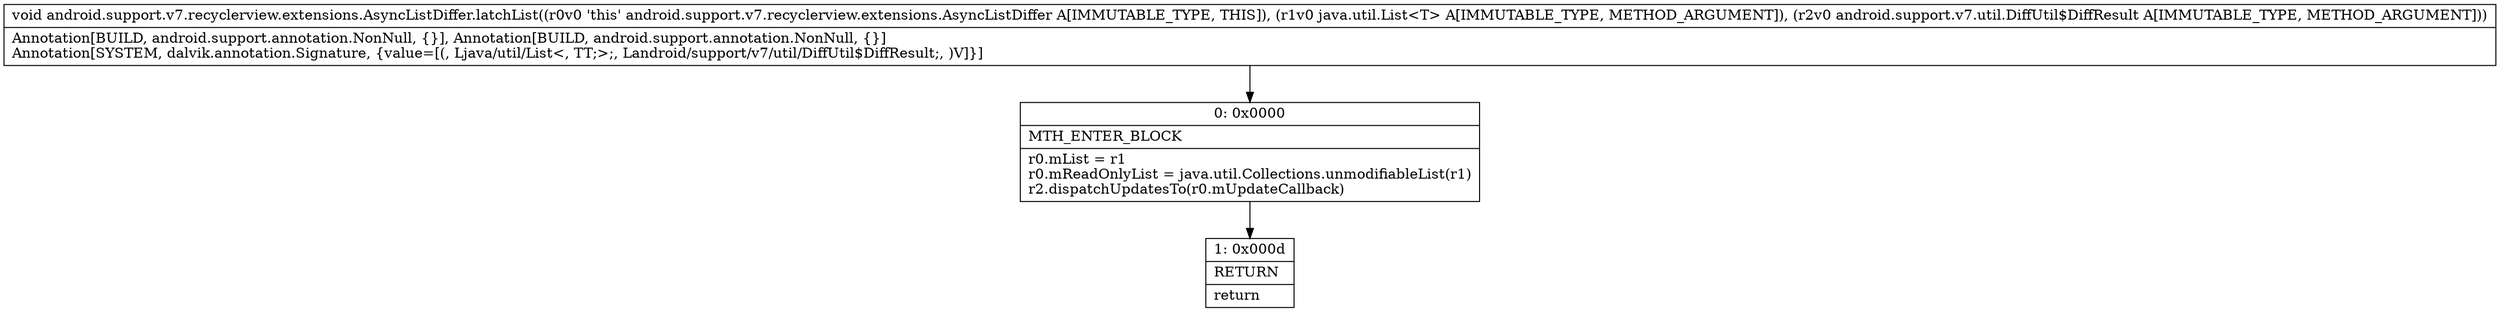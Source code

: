 digraph "CFG forandroid.support.v7.recyclerview.extensions.AsyncListDiffer.latchList(Ljava\/util\/List;Landroid\/support\/v7\/util\/DiffUtil$DiffResult;)V" {
Node_0 [shape=record,label="{0\:\ 0x0000|MTH_ENTER_BLOCK\l|r0.mList = r1\lr0.mReadOnlyList = java.util.Collections.unmodifiableList(r1)\lr2.dispatchUpdatesTo(r0.mUpdateCallback)\l}"];
Node_1 [shape=record,label="{1\:\ 0x000d|RETURN\l|return\l}"];
MethodNode[shape=record,label="{void android.support.v7.recyclerview.extensions.AsyncListDiffer.latchList((r0v0 'this' android.support.v7.recyclerview.extensions.AsyncListDiffer A[IMMUTABLE_TYPE, THIS]), (r1v0 java.util.List\<T\> A[IMMUTABLE_TYPE, METHOD_ARGUMENT]), (r2v0 android.support.v7.util.DiffUtil$DiffResult A[IMMUTABLE_TYPE, METHOD_ARGUMENT]))  | Annotation[BUILD, android.support.annotation.NonNull, \{\}], Annotation[BUILD, android.support.annotation.NonNull, \{\}]\lAnnotation[SYSTEM, dalvik.annotation.Signature, \{value=[(, Ljava\/util\/List\<, TT;\>;, Landroid\/support\/v7\/util\/DiffUtil$DiffResult;, )V]\}]\l}"];
MethodNode -> Node_0;
Node_0 -> Node_1;
}

